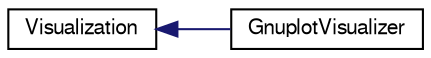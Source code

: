 digraph "Graficzna hierarchia klas"
{
  edge [fontname="FreeSans",fontsize="10",labelfontname="FreeSans",labelfontsize="10"];
  node [fontname="FreeSans",fontsize="10",shape=record];
  rankdir="LR";
  Node1 [label="Visualization",height=0.2,width=0.4,color="black", fillcolor="white", style="filled",URL="$class_visualization.html"];
  Node1 -> Node2 [dir="back",color="midnightblue",fontsize="10",style="solid",fontname="FreeSans"];
  Node2 [label="GnuplotVisualizer",height=0.2,width=0.4,color="black", fillcolor="white", style="filled",URL="$class_gnuplot_visualizer.html",tooltip="Umożliwia wykorzystanie programu gnuplot do wizualizacji ruchu drona. "];
}
